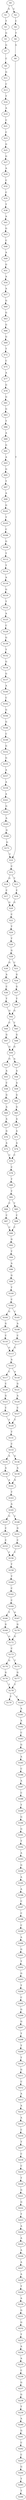 strict digraph  {
	S0 -> S1 [ label = G ];
	S0 -> S2 [ label = C ];
	S1 -> S3 [ label = T ];
	S2 -> S4 [ label = C ];
	S3 -> S5 [ label = G ];
	S4 -> S6 [ label = T ];
	S5 -> S7 [ label = G ];
	S6 -> S8 [ label = G ];
	S7 -> S9 [ label = C ];
	S8 -> S10 [ label = T ];
	S9 -> S11 [ label = G ];
	S10 -> S12 [ label = C ];
	S11 -> S13 [ label = C ];
	S12 -> S14 [ label = G ];
	S12 -> S15 [ label = T ];
	S13 -> S16 [ label = T ];
	S14 -> S17 [ label = C ];
	S15 -> S18 [ label = C ];
	S16 -> S19 [ label = A ];
	S17 -> S20 [ label = G ];
	S18 -> S20 [ label = G ];
	S19 -> S21 [ label = C ];
	S20 -> S22 [ label = C ];
	S21 -> S23 [ label = C ];
	S22 -> S24 [ label = T ];
	S23 -> S25 [ label = G ];
	S24 -> S26 [ label = T ];
	S25 -> S27 [ label = G ];
	S26 -> S28 [ label = G ];
	S27 -> S29 [ label = A ];
	S28 -> S30 [ label = G ];
	S28 -> S31 [ label = C ];
	S29 -> S32 [ label = C ];
	S30 -> S33 [ label = A ];
	S31 -> S34 [ label = G ];
	S32 -> S35 [ label = C ];
	S33 -> S36 [ label = C ];
	S34 -> S37 [ label = G ];
	S35 -> S38 [ label = T ];
	S36 -> S39 [ label = T ];
	S37 -> S40 [ label = T ];
	S38 -> S41 [ label = A ];
	S39 -> S42 [ label = G ];
	S40 -> S42 [ label = G ];
	S41 -> S43 [ label = G ];
	S42 -> S44 [ label = C ];
	S42 -> S45 [ label = T ];
	S43 -> S46 [ label = C ];
	S44 -> S47 [ label = G ];
	S45 -> S48 [ label = G ];
	S46 -> S49 [ label = A ];
	S47 -> S50 [ label = G ];
	S48 -> S50 [ label = G ];
	S49 -> S51 [ label = G ];
	S50 -> S52 [ label = G ];
	S50 -> S53 [ label = A ];
	S51 -> S54 [ label = A ];
	S52 -> S55 [ label = A ];
	S53 -> S56 [ label = A ];
	S54 -> S57 [ label = A ];
	S55 -> S58 [ label = C ];
	S56 -> S59 [ label = A ];
	S57 -> S60 [ label = G ];
	S58 -> S61 [ label = G ];
	S59 -> S62 [ label = G ];
	S60 -> S63 [ label = G ];
	S61 -> S64 [ label = A ];
	S62 -> S65 [ label = G ];
	S63 -> S66 [ label = G ];
	S64 -> S67 [ label = A ];
	S65 -> S68 [ label = A ];
	S66 -> S69 [ label = G ];
	S67 -> S70 [ label = G ];
	S68 -> S71 [ label = A ];
	S69 -> S72 [ label = T ];
	S70 -> S73 [ label = A ];
	S71 -> S74 [ label = A ];
	S72 -> S75 [ label = C ];
	S73 -> S76 [ label = C ];
	S74 -> S76 [ label = C ];
	S75 -> S77 [ label = A ];
	S76 -> S78 [ label = C ];
	S77 -> S79 [ label = G ];
	S78 -> S80 [ label = T ];
	S79 -> S81 [ label = G ];
	S80 -> S82 [ label = T ];
	S81 -> S83 [ label = G ];
	S82 -> S84 [ label = C ];
	S82 -> S85 [ label = T ];
	S83 -> S86 [ label = T ];
	S84 -> S87 [ label = C ];
	S85 -> S88 [ label = C ];
	S86 -> S89 [ label = A ];
	S87 -> S90 [ label = C ];
	S88 -> S90 [ label = C ];
	S89 -> S91 [ label = G ];
	S90 -> S92 [ label = G ];
	S91 -> S93 [ label = A ];
	S92 -> S94 [ label = T ];
	S93 -> S95 [ label = G ];
	S94 -> S96 [ label = A ];
	S95 -> S97 [ label = T ];
	S96 -> S98 [ label = G ];
	S97 -> S99 [ label = A ];
	S98 -> S100 [ label = T ];
	S99 -> S101 [ label = G ];
	S100 -> S102 [ label = C ];
	S101 -> S103 [ label = T ];
	S102 -> S104 [ label = G ];
	S102 -> S105 [ label = C ];
	S103 -> S106 [ label = C ];
	S104 -> S107 [ label = G ];
	S105 -> S108 [ label = A ];
	S106 -> S109 [ label = G ];
	S107 -> S110 [ label = C ];
	S108 -> S111 [ label = C ];
	S109 -> S112 [ label = T ];
	S110 -> S113 [ label = G ];
	S111 -> S113 [ label = G ];
	S112 -> S114 [ label = T ];
	S113 -> S115 [ label = A ];
	S114 -> S116 [ label = A ];
	S115 -> S117 [ label = C ];
	S115 -> S118 [ label = A ];
	S116 -> S119 [ label = G ];
	S117 -> S120 [ label = C ];
	S118 -> S121 [ label = G ];
	S119 -> S122 [ label = T ];
	S120 -> S123 [ label = G ];
	S121 -> S124 [ label = A ];
	S122 -> S125 [ label = A ];
	S123 -> S126 [ label = C ];
	S124 -> S127 [ label = C ];
	S125 -> S128 [ label = C ];
	S126 -> S129 [ label = T ];
	S127 -> S129 [ label = T ];
	S128 -> S130 [ label = G ];
	S129 -> S131 [ label = T ];
	S130 -> S132 [ label = T ];
	S131 -> S133 [ label = C ];
	S132 -> S134 [ label = G ];
	S133 -> S135 [ label = A ];
	S133 -> S136 [ label = G ];
	S134 -> S137 [ label = G ];
	S135 -> S138 [ label = A ];
	S136 -> S139 [ label = A ];
	S137 -> S140 [ label = A ];
	S138 -> S141 [ label = A ];
	S139 -> S141 [ label = A ];
	S140 -> S142 [ label = C ];
	S141 -> S143 [ label = T ];
	S142 -> S144 [ label = G ];
	S143 -> S145 [ label = A ];
	S144 -> S146 [ label = G ];
	S145 -> S147 [ label = G ];
	S145 -> S148 [ label = C ];
	S146 -> S149 [ label = C ];
	S147 -> S150 [ label = C ];
	S148 -> S151 [ label = G ];
	S149 -> S152 [ label = G ];
	S150 -> S153 [ label = C ];
	S151 -> S154 [ label = C ];
	S152 -> S155 [ label = G ];
	S153 -> S156 [ label = C ];
	S154 -> S156 [ label = C ];
	S155 -> S157 [ label = A ];
	S156 -> S158 [ label = T ];
	S157 -> S159 [ label = A ];
	S158 -> S160 [ label = T ];
	S159 -> S161 [ label = A ];
	S160 -> S162 [ label = C ];
	S161 -> S163 [ label = G ];
	S162 -> S164 [ label = C ];
	S163 -> S165 [ label = A ];
	S164 -> S166 [ label = T ];
	S164 -> S167 [ label = G ];
	S165 -> S168 [ label = G ];
	S166 -> S169 [ label = G ];
	S167 -> S170 [ label = G ];
	S168 -> S171 [ label = G ];
	S169 -> S172 [ label = G ];
	S170 -> S172 [ label = G ];
	S171 -> S10 [ label = T ];
	S172 -> S173 [ label = C ];
	S173 -> S174 [ label = G ];
	S173 -> S175 [ label = T ];
	S174 -> S176 [ label = G ];
	S175 -> S177 [ label = G ];
	S176 -> S178 [ label = T ];
	S177 -> S178 [ label = T ];
	S178 -> S179 [ label = T ];
	S178 -> S180 [ label = C ];
	S180 -> S181 [ label = A ];
	S181 -> S182 [ label = A ];
	S182 -> S183 [ label = C ];
	S183 -> S184 [ label = G ];
	S184 -> S185 [ label = A ];
	S185 -> S186 [ label = C ];
	S186 -> S187 [ label = A ];
	S187 -> S188 [ label = C ];
	S188 -> S189 [ label = T ];
	S189 -> S190 [ label = G ];
	S190 -> S191 [ label = G ];
	S191 -> S192 [ label = T ];
	S192 -> S193 [ label = A ];
	S193 -> S194 [ label = G ];
	S194 -> S195 [ label = A ];
	S195 -> S196 [ label = A ];
	S196 -> S197 [ label = C ];
	S197 -> S198 [ label = C ];
	S198 -> S199 [ label = C ];
	S199 -> S200 [ label = A ];
	S200 -> S201 [ label = G ];
	S201 -> S202 [ label = T ];
	S202 -> S203 [ label = G ];
	S203 -> S204 [ label = T ];
	S204 -> S205 [ label = C ];
	S205 -> S206 [ label = G ];
	S206 -> S207 [ label = G ];
	S207 -> S208 [ label = T ];
	S208 -> S209 [ label = T ];
	S209 -> S210 [ label = T ];
	S210 -> S211 [ label = G ];
	S211 -> S212 [ label = C ];
	S212 -> S213 [ label = A ];
	S213 -> S214 [ label = A ];
	S214 -> S215 [ label = A ];
	S215 -> S216 [ label = C ];
	S216 -> S217 [ label = T ];
	S217 -> S218 [ label = C ];
	S218 -> S219 [ label = C ];
	S219 -> S220 [ label = T ];
	S220 -> S221 [ label = G ];
	S221 -> S222 [ label = G ];
	S222 -> S223 [ label = T ];
	S223 -> S224 [ label = A ];
	S224 -> S225 [ label = A ];
	S225 -> S226 [ label = A ];
	S226 -> S227 [ label = A ];
	S227 -> S228 [ label = A ];
	S228 -> S229 [ label = T ];
	S229 -> S230 [ label = A ];
	S230 -> S231 [ label = G ];
	S231 -> S232 [ label = G ];
	S232 -> S233 [ label = T ];
	S233 -> S234 [ label = A ];
	S234 -> S235 [ label = A ];
	S235 -> S236 [ label = C ];
	S236 -> S237 [ label = G ];
	S237 -> S238 [ label = G ];
	S238 -> S239 [ label = T ];
	S239 -> S240 [ label = A ];
	S240 -> S241 [ label = G ];
	S241 -> S242 [ label = C ];
	S242 -> S243 [ label = C ];
	S243 -> S244 [ label = G ];
	S244 -> S245 [ label = T ];
	S245 -> S246 [ label = T ];
}
